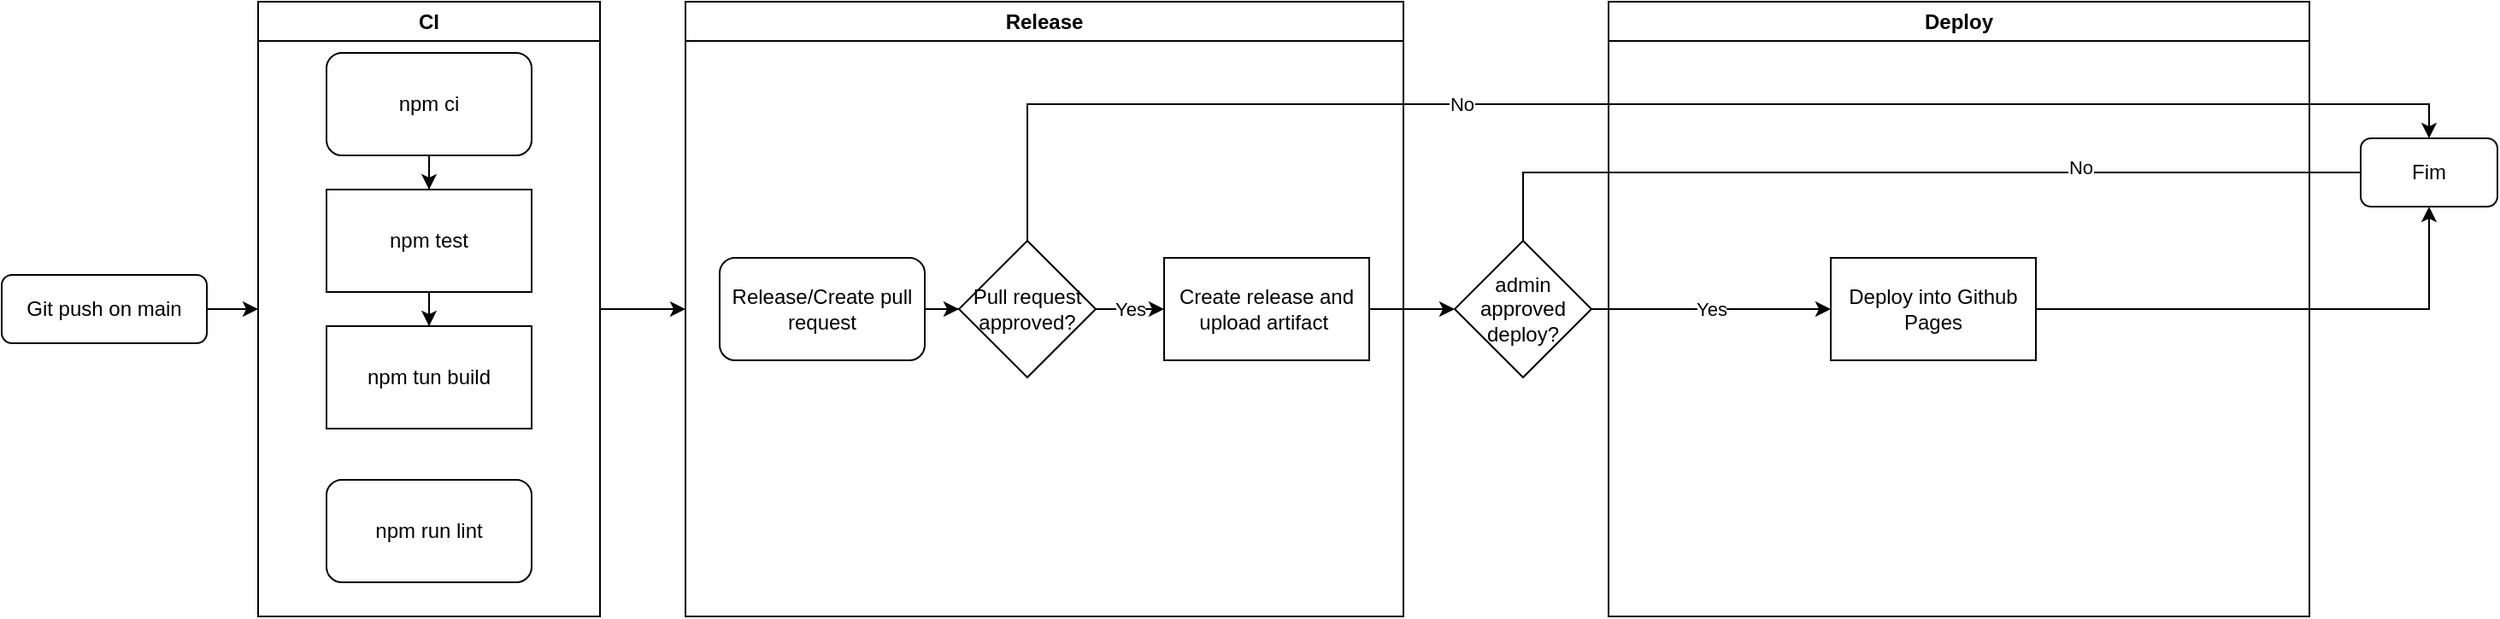 <mxfile version="26.1.0">
  <diagram id="C5RBs43oDa-KdzZeNtuy" name="Page-1">
    <mxGraphModel dx="2084" dy="666" grid="1" gridSize="10" guides="1" tooltips="1" connect="1" arrows="1" fold="1" page="1" pageScale="1" pageWidth="827" pageHeight="1169" math="0" shadow="0">
      <root>
        <mxCell id="WIyWlLk6GJQsqaUBKTNV-0" />
        <mxCell id="WIyWlLk6GJQsqaUBKTNV-1" parent="WIyWlLk6GJQsqaUBKTNV-0" />
        <mxCell id="WIyWlLk6GJQsqaUBKTNV-3" value="Git push on main" style="rounded=1;whiteSpace=wrap;html=1;fontSize=12;glass=0;strokeWidth=1;shadow=0;" parent="WIyWlLk6GJQsqaUBKTNV-1" vertex="1">
          <mxGeometry x="-690" y="230" width="120" height="40" as="geometry" />
        </mxCell>
        <mxCell id="T2blw5zH6XS0daB2ARJl-8" value="Yes" style="edgeStyle=orthogonalEdgeStyle;rounded=0;orthogonalLoop=1;jettySize=auto;html=1;" edge="1" parent="WIyWlLk6GJQsqaUBKTNV-1" source="T2blw5zH6XS0daB2ARJl-2" target="T2blw5zH6XS0daB2ARJl-19">
          <mxGeometry relative="1" as="geometry">
            <mxPoint x="690" y="230" as="targetPoint" />
          </mxGeometry>
        </mxCell>
        <mxCell id="T2blw5zH6XS0daB2ARJl-64" style="edgeStyle=orthogonalEdgeStyle;rounded=0;orthogonalLoop=1;jettySize=auto;html=1;entryX=0.5;entryY=1;entryDx=0;entryDy=0;" edge="1" parent="WIyWlLk6GJQsqaUBKTNV-1" source="T2blw5zH6XS0daB2ARJl-2" target="T2blw5zH6XS0daB2ARJl-18">
          <mxGeometry relative="1" as="geometry">
            <Array as="points">
              <mxPoint x="200" y="170" />
              <mxPoint x="730" y="170" />
            </Array>
          </mxGeometry>
        </mxCell>
        <mxCell id="T2blw5zH6XS0daB2ARJl-65" value="No" style="edgeLabel;html=1;align=center;verticalAlign=middle;resizable=0;points=[];" vertex="1" connectable="0" parent="T2blw5zH6XS0daB2ARJl-64">
          <mxGeometry x="0.239" y="3" relative="1" as="geometry">
            <mxPoint as="offset" />
          </mxGeometry>
        </mxCell>
        <mxCell id="T2blw5zH6XS0daB2ARJl-2" value="admin approved deploy&lt;span style=&quot;background-color: transparent; color: light-dark(rgb(0, 0, 0), rgb(255, 255, 255));&quot;&gt;?&lt;/span&gt;" style="rhombus;whiteSpace=wrap;html=1;" vertex="1" parent="WIyWlLk6GJQsqaUBKTNV-1">
          <mxGeometry x="160" y="210" width="80" height="80" as="geometry" />
        </mxCell>
        <mxCell id="T2blw5zH6XS0daB2ARJl-18" value="Fim" style="rounded=1;whiteSpace=wrap;html=1;" vertex="1" parent="WIyWlLk6GJQsqaUBKTNV-1">
          <mxGeometry x="690" y="150" width="80" height="40" as="geometry" />
        </mxCell>
        <mxCell id="T2blw5zH6XS0daB2ARJl-52" style="edgeStyle=orthogonalEdgeStyle;rounded=0;orthogonalLoop=1;jettySize=auto;html=1;exitX=1;exitY=0.5;exitDx=0;exitDy=0;entryX=0;entryY=0.5;entryDx=0;entryDy=0;" edge="1" parent="WIyWlLk6GJQsqaUBKTNV-1" source="T2blw5zH6XS0daB2ARJl-46" target="T2blw5zH6XS0daB2ARJl-51">
          <mxGeometry relative="1" as="geometry" />
        </mxCell>
        <mxCell id="T2blw5zH6XS0daB2ARJl-46" value="CI" style="swimlane;whiteSpace=wrap;html=1;" vertex="1" parent="WIyWlLk6GJQsqaUBKTNV-1">
          <mxGeometry x="-540" y="70" width="200" height="360" as="geometry" />
        </mxCell>
        <mxCell id="T2blw5zH6XS0daB2ARJl-69" value="" style="edgeStyle=orthogonalEdgeStyle;rounded=0;orthogonalLoop=1;jettySize=auto;html=1;" edge="1" parent="T2blw5zH6XS0daB2ARJl-46" source="T2blw5zH6XS0daB2ARJl-40" target="T2blw5zH6XS0daB2ARJl-41">
          <mxGeometry relative="1" as="geometry" />
        </mxCell>
        <mxCell id="T2blw5zH6XS0daB2ARJl-40" value="npm test" style="rounded=0;whiteSpace=wrap;html=1;" vertex="1" parent="T2blw5zH6XS0daB2ARJl-46">
          <mxGeometry x="40" y="110" width="120" height="60" as="geometry" />
        </mxCell>
        <mxCell id="T2blw5zH6XS0daB2ARJl-41" value="npm tun build" style="rounded=0;whiteSpace=wrap;html=1;" vertex="1" parent="T2blw5zH6XS0daB2ARJl-46">
          <mxGeometry x="40" y="190" width="120" height="60" as="geometry" />
        </mxCell>
        <mxCell id="T2blw5zH6XS0daB2ARJl-72" value="" style="edgeStyle=orthogonalEdgeStyle;rounded=0;orthogonalLoop=1;jettySize=auto;html=1;" edge="1" parent="T2blw5zH6XS0daB2ARJl-46" source="T2blw5zH6XS0daB2ARJl-70" target="T2blw5zH6XS0daB2ARJl-40">
          <mxGeometry relative="1" as="geometry" />
        </mxCell>
        <mxCell id="T2blw5zH6XS0daB2ARJl-70" value="npm ci" style="rounded=1;whiteSpace=wrap;html=1;" vertex="1" parent="T2blw5zH6XS0daB2ARJl-46">
          <mxGeometry x="40" y="30" width="120" height="60" as="geometry" />
        </mxCell>
        <mxCell id="T2blw5zH6XS0daB2ARJl-71" value="npm run lint" style="rounded=1;whiteSpace=wrap;html=1;" vertex="1" parent="T2blw5zH6XS0daB2ARJl-46">
          <mxGeometry x="40" y="280" width="120" height="60" as="geometry" />
        </mxCell>
        <mxCell id="T2blw5zH6XS0daB2ARJl-48" style="edgeStyle=orthogonalEdgeStyle;rounded=0;orthogonalLoop=1;jettySize=auto;html=1;entryX=0;entryY=0.5;entryDx=0;entryDy=0;" edge="1" parent="WIyWlLk6GJQsqaUBKTNV-1" source="WIyWlLk6GJQsqaUBKTNV-3" target="T2blw5zH6XS0daB2ARJl-46">
          <mxGeometry relative="1" as="geometry">
            <mxPoint x="-510" y="160" as="targetPoint" />
          </mxGeometry>
        </mxCell>
        <mxCell id="T2blw5zH6XS0daB2ARJl-51" value="Release" style="swimlane;whiteSpace=wrap;html=1;" vertex="1" parent="WIyWlLk6GJQsqaUBKTNV-1">
          <mxGeometry x="-290" y="70" width="420" height="360" as="geometry" />
        </mxCell>
        <mxCell id="T2blw5zH6XS0daB2ARJl-45" value="Pull request approved?" style="rhombus;whiteSpace=wrap;html=1;" vertex="1" parent="T2blw5zH6XS0daB2ARJl-51">
          <mxGeometry x="160" y="140" width="80" height="80" as="geometry" />
        </mxCell>
        <mxCell id="T2blw5zH6XS0daB2ARJl-43" value="Create release and upload artifact&amp;nbsp;" style="rounded=0;whiteSpace=wrap;html=1;" vertex="1" parent="T2blw5zH6XS0daB2ARJl-51">
          <mxGeometry x="280" y="150" width="120" height="60" as="geometry" />
        </mxCell>
        <mxCell id="T2blw5zH6XS0daB2ARJl-54" value="Yes" style="edgeStyle=orthogonalEdgeStyle;rounded=0;orthogonalLoop=1;jettySize=auto;html=1;" edge="1" parent="T2blw5zH6XS0daB2ARJl-51" source="T2blw5zH6XS0daB2ARJl-45" target="T2blw5zH6XS0daB2ARJl-43">
          <mxGeometry relative="1" as="geometry" />
        </mxCell>
        <mxCell id="T2blw5zH6XS0daB2ARJl-62" value="" style="edgeStyle=orthogonalEdgeStyle;rounded=0;orthogonalLoop=1;jettySize=auto;html=1;" edge="1" parent="T2blw5zH6XS0daB2ARJl-51" source="T2blw5zH6XS0daB2ARJl-61" target="T2blw5zH6XS0daB2ARJl-45">
          <mxGeometry relative="1" as="geometry" />
        </mxCell>
        <mxCell id="T2blw5zH6XS0daB2ARJl-61" value="Release/Create pull request" style="rounded=1;whiteSpace=wrap;html=1;" vertex="1" parent="T2blw5zH6XS0daB2ARJl-51">
          <mxGeometry x="20" y="150" width="120" height="60" as="geometry" />
        </mxCell>
        <mxCell id="T2blw5zH6XS0daB2ARJl-56" value="Deploy" style="swimlane;whiteSpace=wrap;html=1;" vertex="1" parent="WIyWlLk6GJQsqaUBKTNV-1">
          <mxGeometry x="250" y="70" width="410" height="360" as="geometry" />
        </mxCell>
        <mxCell id="T2blw5zH6XS0daB2ARJl-19" value="Deploy into Github Pages" style="rounded=0;whiteSpace=wrap;html=1;" vertex="1" parent="T2blw5zH6XS0daB2ARJl-56">
          <mxGeometry x="130" y="150" width="120" height="60" as="geometry" />
        </mxCell>
        <mxCell id="T2blw5zH6XS0daB2ARJl-60" value="" style="edgeStyle=orthogonalEdgeStyle;rounded=0;orthogonalLoop=1;jettySize=auto;html=1;" edge="1" parent="WIyWlLk6GJQsqaUBKTNV-1" source="T2blw5zH6XS0daB2ARJl-43" target="T2blw5zH6XS0daB2ARJl-2">
          <mxGeometry relative="1" as="geometry" />
        </mxCell>
        <mxCell id="T2blw5zH6XS0daB2ARJl-63" value="No" style="edgeStyle=orthogonalEdgeStyle;rounded=0;orthogonalLoop=1;jettySize=auto;html=1;" edge="1" parent="WIyWlLk6GJQsqaUBKTNV-1" source="T2blw5zH6XS0daB2ARJl-45" target="T2blw5zH6XS0daB2ARJl-18">
          <mxGeometry x="-0.275" relative="1" as="geometry">
            <Array as="points">
              <mxPoint x="-90" y="130" />
              <mxPoint x="730" y="130" />
            </Array>
            <mxPoint as="offset" />
          </mxGeometry>
        </mxCell>
        <mxCell id="T2blw5zH6XS0daB2ARJl-66" style="edgeStyle=orthogonalEdgeStyle;rounded=0;orthogonalLoop=1;jettySize=auto;html=1;entryX=0.5;entryY=1;entryDx=0;entryDy=0;" edge="1" parent="WIyWlLk6GJQsqaUBKTNV-1" source="T2blw5zH6XS0daB2ARJl-19" target="T2blw5zH6XS0daB2ARJl-18">
          <mxGeometry relative="1" as="geometry" />
        </mxCell>
      </root>
    </mxGraphModel>
  </diagram>
</mxfile>
